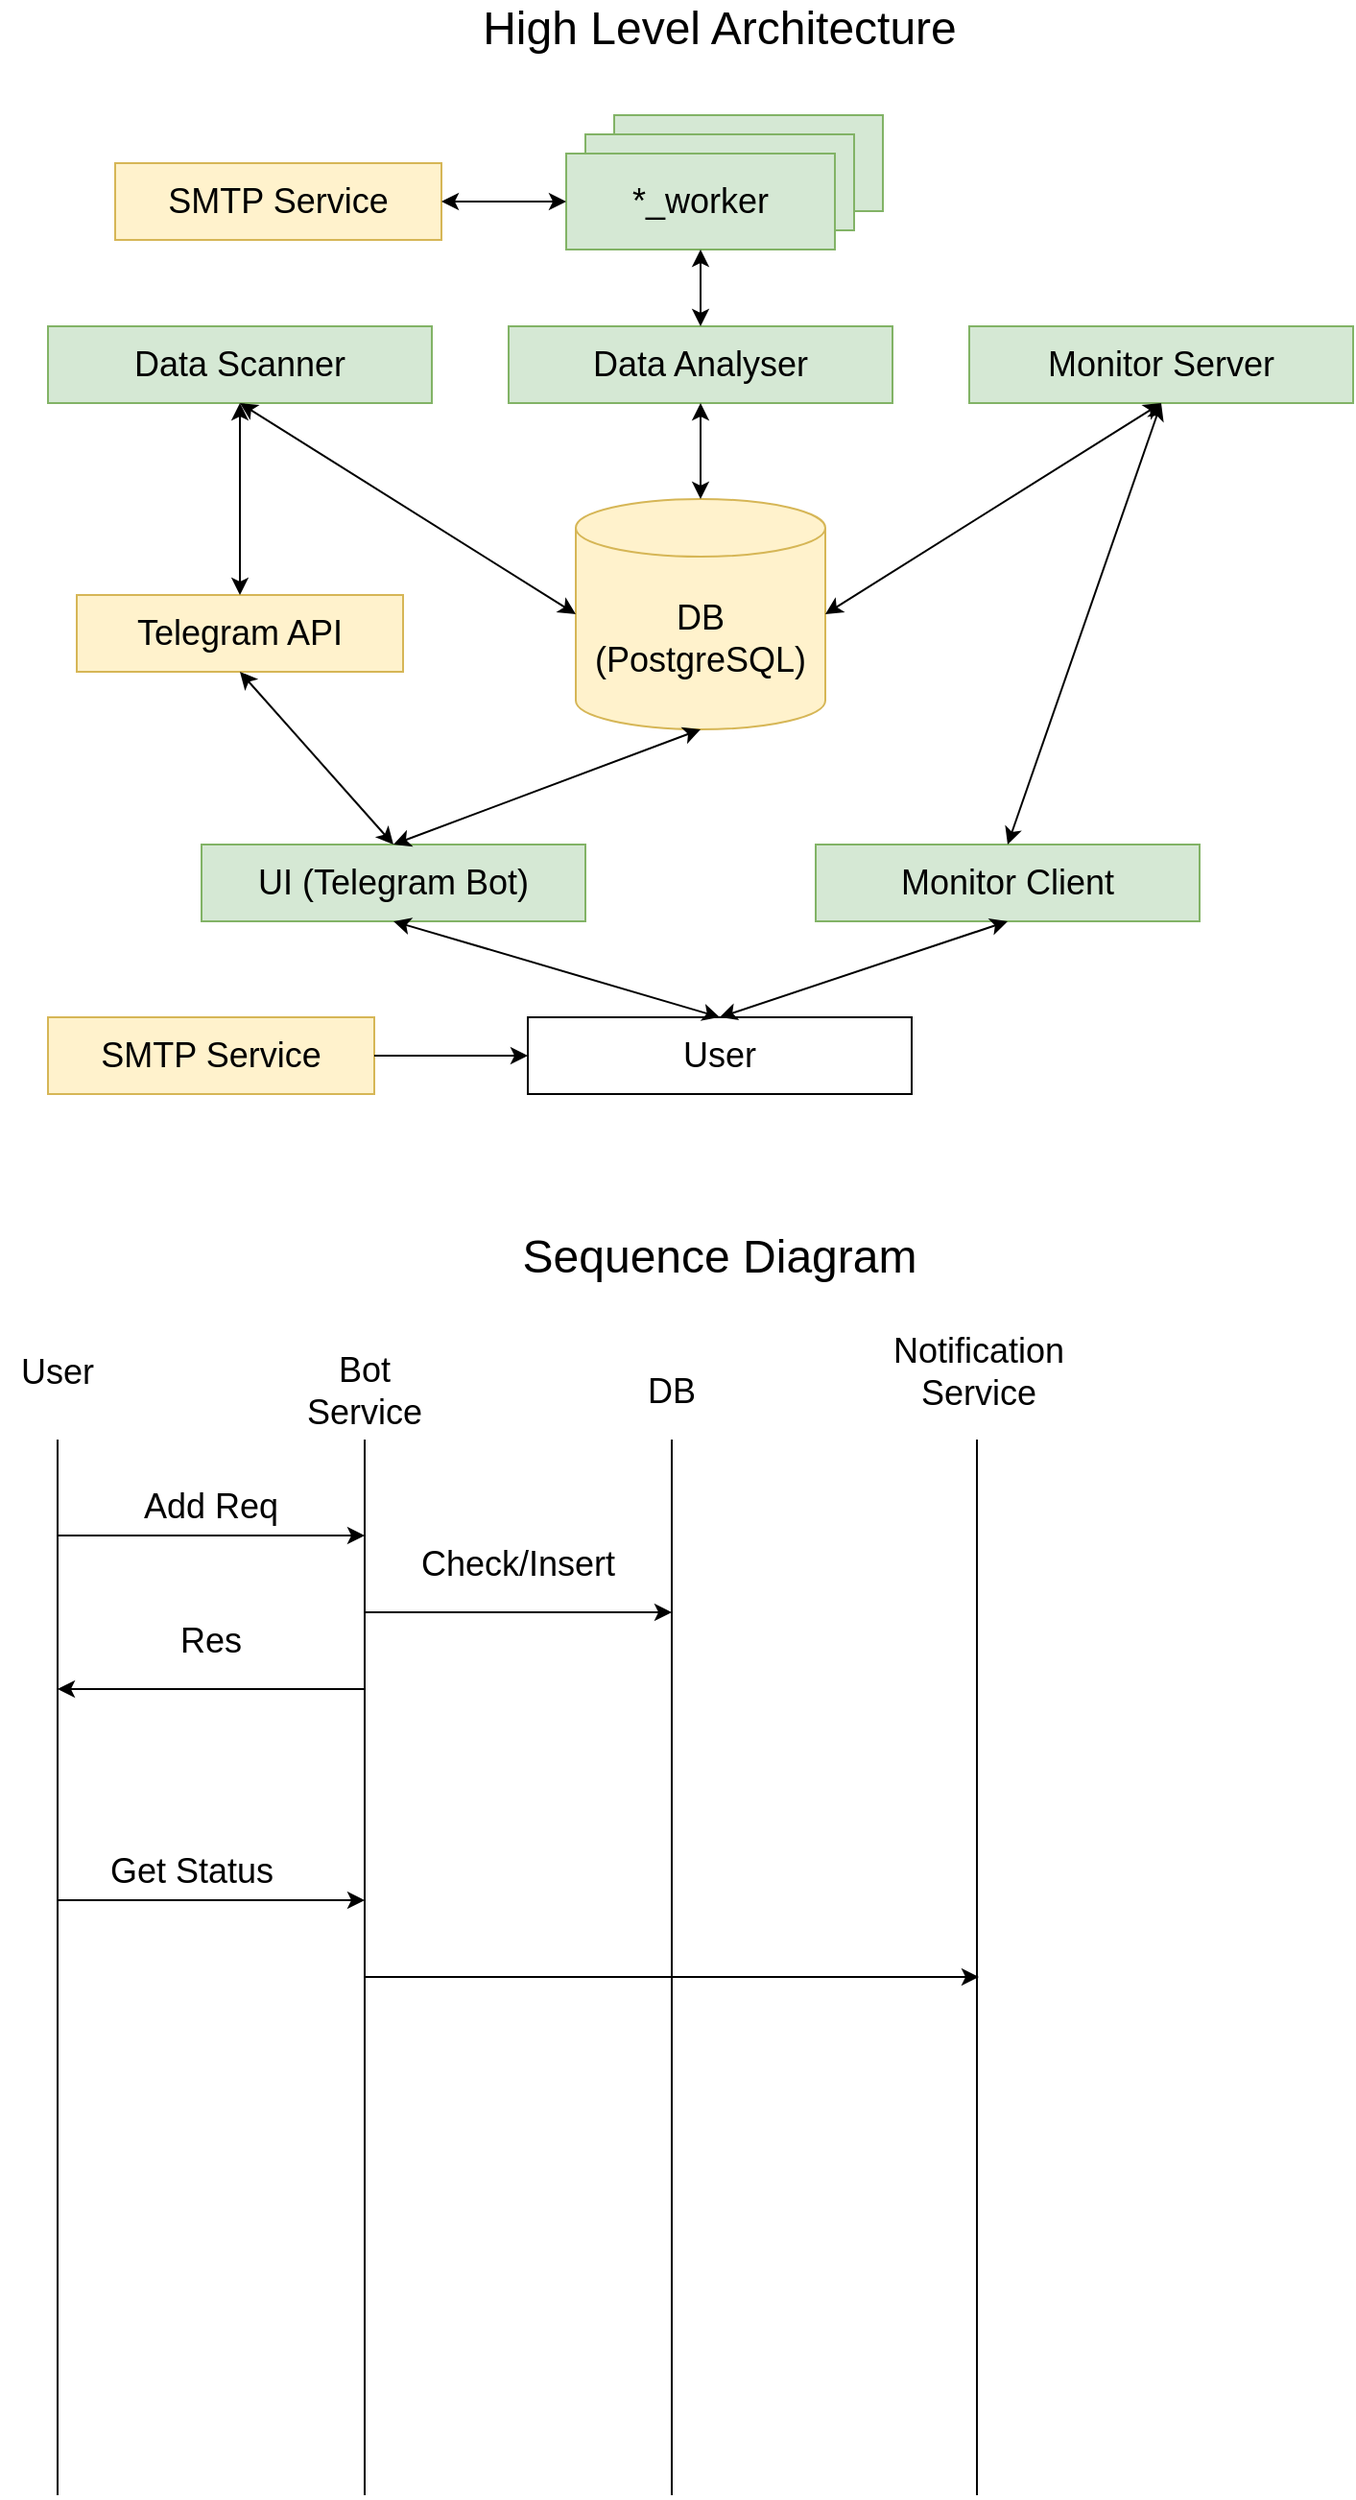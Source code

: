 <mxfile version="20.0.3" type="github">
  <diagram id="GHujqGR_0_3O3QubCWxv" name="Page-1">
    <mxGraphModel dx="1018" dy="585" grid="1" gridSize="10" guides="1" tooltips="1" connect="1" arrows="1" fold="1" page="1" pageScale="1" pageWidth="850" pageHeight="1100" math="0" shadow="0">
      <root>
        <mxCell id="0" />
        <mxCell id="1" parent="0" />
        <mxCell id="SW76FyMLyOVb3IWlOXmc-3" value="&lt;font style=&quot;font-size: 18px&quot;&gt;UI (Telegram Bot)&lt;br&gt;&lt;/font&gt;" style="rounded=0;whiteSpace=wrap;html=1;fillColor=#d5e8d4;strokeColor=#82b366;" parent="1" vertex="1">
          <mxGeometry x="155" y="530" width="200" height="40" as="geometry" />
        </mxCell>
        <mxCell id="SW76FyMLyOVb3IWlOXmc-5" value="&lt;font style=&quot;font-size: 18px&quot;&gt;Data Scanner&lt;br&gt;&lt;/font&gt;" style="rounded=0;whiteSpace=wrap;html=1;fillColor=#d5e8d4;strokeColor=#82b366;" parent="1" vertex="1">
          <mxGeometry x="75" y="260" width="200" height="40" as="geometry" />
        </mxCell>
        <mxCell id="SW76FyMLyOVb3IWlOXmc-7" value="&lt;font style=&quot;font-size: 18px&quot;&gt;User&lt;/font&gt;" style="rounded=0;whiteSpace=wrap;html=1;" parent="1" vertex="1">
          <mxGeometry x="325" y="620" width="200" height="40" as="geometry" />
        </mxCell>
        <mxCell id="SW76FyMLyOVb3IWlOXmc-9" value="&lt;font style=&quot;font-size: 18px&quot;&gt;Monitor Server&lt;br&gt;&lt;/font&gt;" style="rounded=0;whiteSpace=wrap;html=1;fillColor=#d5e8d4;strokeColor=#82b366;" parent="1" vertex="1">
          <mxGeometry x="555" y="260" width="200" height="40" as="geometry" />
        </mxCell>
        <mxCell id="SW76FyMLyOVb3IWlOXmc-12" value="&lt;font style=&quot;font-size: 18px&quot;&gt;Telegram API&lt;br&gt;&lt;/font&gt;" style="rounded=0;whiteSpace=wrap;html=1;fillColor=#fff2cc;strokeColor=#d6b656;" parent="1" vertex="1">
          <mxGeometry x="90" y="400" width="170" height="40" as="geometry" />
        </mxCell>
        <mxCell id="SW76FyMLyOVb3IWlOXmc-13" value="DB&lt;br&gt;(PostgreSQL)" style="shape=cylinder3;whiteSpace=wrap;html=1;boundedLbl=1;backgroundOutline=1;size=15;fontSize=18;fillColor=#fff2cc;strokeColor=#d6b656;" parent="1" vertex="1">
          <mxGeometry x="350" y="350" width="130" height="120" as="geometry" />
        </mxCell>
        <mxCell id="SW76FyMLyOVb3IWlOXmc-17" value="" style="endArrow=none;html=1;rounded=0;fontSize=18;" parent="1" edge="1">
          <mxGeometry width="50" height="50" relative="1" as="geometry">
            <mxPoint x="80" y="1390" as="sourcePoint" />
            <mxPoint x="80" y="840" as="targetPoint" />
          </mxGeometry>
        </mxCell>
        <mxCell id="SW76FyMLyOVb3IWlOXmc-18" value="" style="endArrow=none;html=1;rounded=0;fontSize=18;" parent="1" edge="1">
          <mxGeometry width="50" height="50" relative="1" as="geometry">
            <mxPoint x="240" y="1390" as="sourcePoint" />
            <mxPoint x="240" y="840" as="targetPoint" />
          </mxGeometry>
        </mxCell>
        <mxCell id="SW76FyMLyOVb3IWlOXmc-19" value="" style="endArrow=none;html=1;rounded=0;fontSize=18;" parent="1" edge="1">
          <mxGeometry width="50" height="50" relative="1" as="geometry">
            <mxPoint x="400" y="1390" as="sourcePoint" />
            <mxPoint x="400" y="840" as="targetPoint" />
          </mxGeometry>
        </mxCell>
        <mxCell id="SW76FyMLyOVb3IWlOXmc-20" value="" style="endArrow=classic;html=1;rounded=0;fontSize=18;" parent="1" edge="1">
          <mxGeometry width="50" height="50" relative="1" as="geometry">
            <mxPoint x="80" y="890" as="sourcePoint" />
            <mxPoint x="240" y="890" as="targetPoint" />
          </mxGeometry>
        </mxCell>
        <mxCell id="SW76FyMLyOVb3IWlOXmc-21" value="" style="endArrow=classic;html=1;rounded=0;fontSize=18;" parent="1" edge="1">
          <mxGeometry width="50" height="50" relative="1" as="geometry">
            <mxPoint x="240" y="930" as="sourcePoint" />
            <mxPoint x="400" y="930" as="targetPoint" />
          </mxGeometry>
        </mxCell>
        <mxCell id="SW76FyMLyOVb3IWlOXmc-22" value="User" style="text;html=1;strokeColor=none;fillColor=none;align=center;verticalAlign=middle;whiteSpace=wrap;rounded=0;fontSize=18;" parent="1" vertex="1">
          <mxGeometry x="50" y="790" width="60" height="30" as="geometry" />
        </mxCell>
        <mxCell id="SW76FyMLyOVb3IWlOXmc-23" value="Bot Service" style="text;html=1;strokeColor=none;fillColor=none;align=center;verticalAlign=middle;whiteSpace=wrap;rounded=0;fontSize=18;" parent="1" vertex="1">
          <mxGeometry x="210" y="800" width="60" height="30" as="geometry" />
        </mxCell>
        <mxCell id="SW76FyMLyOVb3IWlOXmc-24" value="DB" style="text;html=1;strokeColor=none;fillColor=none;align=center;verticalAlign=middle;whiteSpace=wrap;rounded=0;fontSize=18;" parent="1" vertex="1">
          <mxGeometry x="370" y="800" width="60" height="30" as="geometry" />
        </mxCell>
        <mxCell id="SW76FyMLyOVb3IWlOXmc-25" value="Add Req" style="text;html=1;strokeColor=none;fillColor=none;align=center;verticalAlign=middle;whiteSpace=wrap;rounded=0;fontSize=18;" parent="1" vertex="1">
          <mxGeometry x="120" y="860" width="80" height="30" as="geometry" />
        </mxCell>
        <mxCell id="SW76FyMLyOVb3IWlOXmc-26" value="Check/Insert" style="text;html=1;strokeColor=none;fillColor=none;align=center;verticalAlign=middle;whiteSpace=wrap;rounded=0;fontSize=18;" parent="1" vertex="1">
          <mxGeometry x="280" y="890" width="80" height="30" as="geometry" />
        </mxCell>
        <mxCell id="SW76FyMLyOVb3IWlOXmc-27" value="" style="endArrow=classic;html=1;rounded=0;fontSize=18;" parent="1" edge="1">
          <mxGeometry width="50" height="50" relative="1" as="geometry">
            <mxPoint x="240" y="970" as="sourcePoint" />
            <mxPoint x="80" y="970" as="targetPoint" />
          </mxGeometry>
        </mxCell>
        <mxCell id="SW76FyMLyOVb3IWlOXmc-28" value="Res" style="text;html=1;strokeColor=none;fillColor=none;align=center;verticalAlign=middle;whiteSpace=wrap;rounded=0;fontSize=18;" parent="1" vertex="1">
          <mxGeometry x="120" y="930" width="80" height="30" as="geometry" />
        </mxCell>
        <mxCell id="SW76FyMLyOVb3IWlOXmc-29" value="" style="endArrow=none;html=1;rounded=0;fontSize=18;" parent="1" edge="1">
          <mxGeometry width="50" height="50" relative="1" as="geometry">
            <mxPoint x="559" y="1390" as="sourcePoint" />
            <mxPoint x="559" y="840" as="targetPoint" />
          </mxGeometry>
        </mxCell>
        <mxCell id="SW76FyMLyOVb3IWlOXmc-30" value="Notification Service" style="text;html=1;strokeColor=none;fillColor=none;align=center;verticalAlign=middle;whiteSpace=wrap;rounded=0;fontSize=18;" parent="1" vertex="1">
          <mxGeometry x="530" y="790" width="60" height="30" as="geometry" />
        </mxCell>
        <mxCell id="SW76FyMLyOVb3IWlOXmc-31" value="&lt;font style=&quot;font-size: 24px&quot;&gt;High Level Architecture&lt;/font&gt;" style="text;html=1;strokeColor=none;fillColor=none;align=center;verticalAlign=middle;whiteSpace=wrap;rounded=0;fontSize=18;" parent="1" vertex="1">
          <mxGeometry x="245" y="90" width="360" height="30" as="geometry" />
        </mxCell>
        <mxCell id="SW76FyMLyOVb3IWlOXmc-32" value="&lt;font style=&quot;font-size: 24px&quot;&gt;Sequence Diagram&lt;/font&gt;" style="text;html=1;strokeColor=none;fillColor=none;align=center;verticalAlign=middle;whiteSpace=wrap;rounded=0;fontSize=18;" parent="1" vertex="1">
          <mxGeometry x="245" y="730" width="360" height="30" as="geometry" />
        </mxCell>
        <mxCell id="ezqKsXHrbujZz1b1Dgfs-1" value="" style="endArrow=classic;html=1;rounded=0;fontSize=18;" parent="1" edge="1">
          <mxGeometry width="50" height="50" relative="1" as="geometry">
            <mxPoint x="80" y="1080" as="sourcePoint" />
            <mxPoint x="240" y="1080" as="targetPoint" />
          </mxGeometry>
        </mxCell>
        <mxCell id="ezqKsXHrbujZz1b1Dgfs-2" value="Get Status" style="text;html=1;strokeColor=none;fillColor=none;align=center;verticalAlign=middle;whiteSpace=wrap;rounded=0;fontSize=18;" parent="1" vertex="1">
          <mxGeometry x="100" y="1050" width="100" height="30" as="geometry" />
        </mxCell>
        <mxCell id="ezqKsXHrbujZz1b1Dgfs-3" value="" style="endArrow=classic;html=1;rounded=0;fontSize=18;" parent="1" edge="1">
          <mxGeometry width="50" height="50" relative="1" as="geometry">
            <mxPoint x="240" y="1120" as="sourcePoint" />
            <mxPoint x="560" y="1120" as="targetPoint" />
          </mxGeometry>
        </mxCell>
        <mxCell id="lu8FV4uFXRG9BCWqKN9u-1" value="" style="endArrow=classic;startArrow=classic;html=1;rounded=0;entryX=0.5;entryY=1;entryDx=0;entryDy=0;exitX=0;exitY=0.5;exitDx=0;exitDy=0;exitPerimeter=0;" edge="1" parent="1" source="SW76FyMLyOVb3IWlOXmc-13" target="SW76FyMLyOVb3IWlOXmc-5">
          <mxGeometry width="50" height="50" relative="1" as="geometry">
            <mxPoint x="485" y="490" as="sourcePoint" />
            <mxPoint x="535" y="440" as="targetPoint" />
          </mxGeometry>
        </mxCell>
        <mxCell id="lu8FV4uFXRG9BCWqKN9u-3" value="&lt;font style=&quot;font-size: 18px&quot;&gt;Data Analyser&lt;br&gt;&lt;/font&gt;" style="rounded=0;whiteSpace=wrap;html=1;fillColor=#d5e8d4;strokeColor=#82b366;" vertex="1" parent="1">
          <mxGeometry x="315" y="260" width="200" height="40" as="geometry" />
        </mxCell>
        <mxCell id="lu8FV4uFXRG9BCWqKN9u-4" value="" style="endArrow=classic;startArrow=classic;html=1;rounded=0;entryX=0.5;entryY=1;entryDx=0;entryDy=0;exitX=0.5;exitY=0;exitDx=0;exitDy=0;exitPerimeter=0;" edge="1" parent="1" source="SW76FyMLyOVb3IWlOXmc-13" target="lu8FV4uFXRG9BCWqKN9u-3">
          <mxGeometry width="50" height="50" relative="1" as="geometry">
            <mxPoint x="435" y="430" as="sourcePoint" />
            <mxPoint x="485" y="380" as="targetPoint" />
          </mxGeometry>
        </mxCell>
        <mxCell id="lu8FV4uFXRG9BCWqKN9u-5" value="" style="endArrow=classic;startArrow=classic;html=1;rounded=0;exitX=0.5;exitY=0;exitDx=0;exitDy=0;entryX=0.5;entryY=1;entryDx=0;entryDy=0;" edge="1" parent="1" source="SW76FyMLyOVb3IWlOXmc-3" target="SW76FyMLyOVb3IWlOXmc-12">
          <mxGeometry width="50" height="50" relative="1" as="geometry">
            <mxPoint x="315" y="500" as="sourcePoint" />
            <mxPoint x="365" y="450" as="targetPoint" />
          </mxGeometry>
        </mxCell>
        <mxCell id="lu8FV4uFXRG9BCWqKN9u-6" value="" style="endArrow=classic;startArrow=classic;html=1;rounded=0;exitX=0.5;exitY=0;exitDx=0;exitDy=0;entryX=0.5;entryY=1;entryDx=0;entryDy=0;" edge="1" parent="1" source="SW76FyMLyOVb3IWlOXmc-12" target="SW76FyMLyOVb3IWlOXmc-5">
          <mxGeometry width="50" height="50" relative="1" as="geometry">
            <mxPoint x="315" y="500" as="sourcePoint" />
            <mxPoint x="175" y="280" as="targetPoint" />
          </mxGeometry>
        </mxCell>
        <mxCell id="lu8FV4uFXRG9BCWqKN9u-7" value="&lt;font style=&quot;font-size: 18px&quot;&gt;Monitor Client&lt;br&gt;&lt;/font&gt;" style="rounded=0;whiteSpace=wrap;html=1;fillColor=#d5e8d4;strokeColor=#82b366;" vertex="1" parent="1">
          <mxGeometry x="475" y="530" width="200" height="40" as="geometry" />
        </mxCell>
        <mxCell id="lu8FV4uFXRG9BCWqKN9u-8" value="" style="endArrow=classic;startArrow=classic;html=1;rounded=0;entryX=0.5;entryY=1;entryDx=0;entryDy=0;entryPerimeter=0;exitX=0.5;exitY=0;exitDx=0;exitDy=0;" edge="1" parent="1" source="SW76FyMLyOVb3IWlOXmc-3" target="SW76FyMLyOVb3IWlOXmc-13">
          <mxGeometry width="50" height="50" relative="1" as="geometry">
            <mxPoint x="315" y="520" as="sourcePoint" />
            <mxPoint x="365" y="470" as="targetPoint" />
          </mxGeometry>
        </mxCell>
        <mxCell id="lu8FV4uFXRG9BCWqKN9u-12" value="" style="endArrow=classic;startArrow=classic;html=1;rounded=0;entryX=0.5;entryY=1;entryDx=0;entryDy=0;exitX=0.5;exitY=0;exitDx=0;exitDy=0;" edge="1" parent="1" source="lu8FV4uFXRG9BCWqKN9u-7" target="SW76FyMLyOVb3IWlOXmc-9">
          <mxGeometry width="50" height="50" relative="1" as="geometry">
            <mxPoint x="345" y="580" as="sourcePoint" />
            <mxPoint x="655" y="450" as="targetPoint" />
          </mxGeometry>
        </mxCell>
        <mxCell id="lu8FV4uFXRG9BCWqKN9u-14" value="" style="endArrow=classic;startArrow=classic;html=1;rounded=0;entryX=0.5;entryY=1;entryDx=0;entryDy=0;exitX=0.5;exitY=0;exitDx=0;exitDy=0;" edge="1" parent="1" source="SW76FyMLyOVb3IWlOXmc-7" target="lu8FV4uFXRG9BCWqKN9u-7">
          <mxGeometry width="50" height="50" relative="1" as="geometry">
            <mxPoint x="345" y="580" as="sourcePoint" />
            <mxPoint x="395" y="530" as="targetPoint" />
          </mxGeometry>
        </mxCell>
        <mxCell id="lu8FV4uFXRG9BCWqKN9u-15" value="" style="endArrow=classic;startArrow=classic;html=1;rounded=0;exitX=0.5;exitY=1;exitDx=0;exitDy=0;entryX=0.5;entryY=0;entryDx=0;entryDy=0;" edge="1" parent="1" source="SW76FyMLyOVb3IWlOXmc-3" target="SW76FyMLyOVb3IWlOXmc-7">
          <mxGeometry width="50" height="50" relative="1" as="geometry">
            <mxPoint x="345" y="580" as="sourcePoint" />
            <mxPoint x="395" y="530" as="targetPoint" />
          </mxGeometry>
        </mxCell>
        <mxCell id="lu8FV4uFXRG9BCWqKN9u-22" value="&lt;font style=&quot;font-size: 18px&quot;&gt;SMTP Service&lt;br&gt;&lt;/font&gt;" style="rounded=0;whiteSpace=wrap;html=1;fillColor=#fff2cc;strokeColor=#d6b656;" vertex="1" parent="1">
          <mxGeometry x="110" y="175" width="170" height="40" as="geometry" />
        </mxCell>
        <mxCell id="lu8FV4uFXRG9BCWqKN9u-25" value="&lt;font style=&quot;font-size: 18px&quot;&gt;SMTP Service&lt;br&gt;&lt;/font&gt;" style="rounded=0;whiteSpace=wrap;html=1;fillColor=#fff2cc;strokeColor=#d6b656;" vertex="1" parent="1">
          <mxGeometry x="75" y="620" width="170" height="40" as="geometry" />
        </mxCell>
        <mxCell id="lu8FV4uFXRG9BCWqKN9u-26" value="" style="endArrow=classic;html=1;rounded=0;fontSize=18;exitX=1;exitY=0.5;exitDx=0;exitDy=0;entryX=0;entryY=0.5;entryDx=0;entryDy=0;" edge="1" parent="1" source="lu8FV4uFXRG9BCWqKN9u-25" target="SW76FyMLyOVb3IWlOXmc-7">
          <mxGeometry width="50" height="50" relative="1" as="geometry">
            <mxPoint x="465" y="580" as="sourcePoint" />
            <mxPoint x="515" y="530" as="targetPoint" />
          </mxGeometry>
        </mxCell>
        <mxCell id="lu8FV4uFXRG9BCWqKN9u-27" value="" style="endArrow=classic;startArrow=classic;html=1;rounded=0;fontSize=18;entryX=0.5;entryY=1;entryDx=0;entryDy=0;exitX=1;exitY=0.5;exitDx=0;exitDy=0;exitPerimeter=0;" edge="1" parent="1" source="SW76FyMLyOVb3IWlOXmc-13" target="SW76FyMLyOVb3IWlOXmc-9">
          <mxGeometry width="50" height="50" relative="1" as="geometry">
            <mxPoint x="465" y="430" as="sourcePoint" />
            <mxPoint x="515" y="380" as="targetPoint" />
          </mxGeometry>
        </mxCell>
        <mxCell id="lu8FV4uFXRG9BCWqKN9u-28" value="&lt;font style=&quot;font-size: 18px&quot;&gt;*_worker&lt;br&gt;&lt;/font&gt;" style="rounded=0;whiteSpace=wrap;html=1;fillColor=#d5e8d4;strokeColor=#82b366;" vertex="1" parent="1">
          <mxGeometry x="370" y="150" width="140" height="50" as="geometry" />
        </mxCell>
        <mxCell id="lu8FV4uFXRG9BCWqKN9u-29" value="&lt;font style=&quot;font-size: 18px&quot;&gt;*_worker&lt;br&gt;&lt;/font&gt;" style="rounded=0;whiteSpace=wrap;html=1;fillColor=#d5e8d4;strokeColor=#82b366;" vertex="1" parent="1">
          <mxGeometry x="355" y="160" width="140" height="50" as="geometry" />
        </mxCell>
        <mxCell id="lu8FV4uFXRG9BCWqKN9u-30" value="&lt;font style=&quot;font-size: 18px&quot;&gt;*_worker&lt;br&gt;&lt;/font&gt;" style="rounded=0;whiteSpace=wrap;html=1;fillColor=#d5e8d4;strokeColor=#82b366;" vertex="1" parent="1">
          <mxGeometry x="345" y="170" width="140" height="50" as="geometry" />
        </mxCell>
        <mxCell id="lu8FV4uFXRG9BCWqKN9u-31" value="" style="endArrow=classic;startArrow=classic;html=1;rounded=0;fontSize=18;entryX=0.5;entryY=1;entryDx=0;entryDy=0;exitX=0.5;exitY=0;exitDx=0;exitDy=0;" edge="1" parent="1" source="lu8FV4uFXRG9BCWqKN9u-3" target="lu8FV4uFXRG9BCWqKN9u-30">
          <mxGeometry width="50" height="50" relative="1" as="geometry">
            <mxPoint x="440" y="310" as="sourcePoint" />
            <mxPoint x="490" y="260" as="targetPoint" />
          </mxGeometry>
        </mxCell>
        <mxCell id="lu8FV4uFXRG9BCWqKN9u-32" value="" style="endArrow=classic;startArrow=classic;html=1;rounded=0;fontSize=18;exitX=1;exitY=0.5;exitDx=0;exitDy=0;entryX=0;entryY=0.5;entryDx=0;entryDy=0;" edge="1" parent="1" source="lu8FV4uFXRG9BCWqKN9u-22" target="lu8FV4uFXRG9BCWqKN9u-30">
          <mxGeometry width="50" height="50" relative="1" as="geometry">
            <mxPoint x="440" y="310" as="sourcePoint" />
            <mxPoint x="490" y="260" as="targetPoint" />
          </mxGeometry>
        </mxCell>
      </root>
    </mxGraphModel>
  </diagram>
</mxfile>
